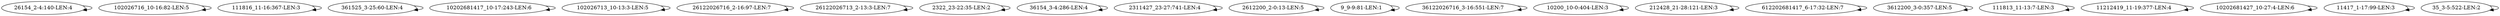 digraph G {
    "26154_2-4:140-LEN:4" -> "26154_2-4:140-LEN:4";
    "102026716_10-16:82-LEN:5" -> "102026716_10-16:82-LEN:5";
    "111816_11-16:367-LEN:3" -> "111816_11-16:367-LEN:3";
    "361525_3-25:60-LEN:4" -> "361525_3-25:60-LEN:4";
    "10202681417_10-17:243-LEN:6" -> "10202681417_10-17:243-LEN:6";
    "102026713_10-13:3-LEN:5" -> "102026713_10-13:3-LEN:5";
    "26122026716_2-16:97-LEN:7" -> "26122026716_2-16:97-LEN:7";
    "26122026713_2-13:3-LEN:7" -> "26122026713_2-13:3-LEN:7";
    "2322_23-22:35-LEN:2" -> "2322_23-22:35-LEN:2";
    "36154_3-4:286-LEN:4" -> "36154_3-4:286-LEN:4";
    "2311427_23-27:741-LEN:4" -> "2311427_23-27:741-LEN:4";
    "2612200_2-0:13-LEN:5" -> "2612200_2-0:13-LEN:5";
    "9_9-9:81-LEN:1" -> "9_9-9:81-LEN:1";
    "36122026716_3-16:551-LEN:7" -> "36122026716_3-16:551-LEN:7";
    "10200_10-0:404-LEN:3" -> "10200_10-0:404-LEN:3";
    "212428_21-28:121-LEN:3" -> "212428_21-28:121-LEN:3";
    "612202681417_6-17:32-LEN:7" -> "612202681417_6-17:32-LEN:7";
    "3612200_3-0:357-LEN:5" -> "3612200_3-0:357-LEN:5";
    "111813_11-13:7-LEN:3" -> "111813_11-13:7-LEN:3";
    "11212419_11-19:377-LEN:4" -> "11212419_11-19:377-LEN:4";
    "10202681427_10-27:4-LEN:6" -> "10202681427_10-27:4-LEN:6";
    "11417_1-17:99-LEN:3" -> "11417_1-17:99-LEN:3";
    "35_3-5:522-LEN:2" -> "35_3-5:522-LEN:2";
}
